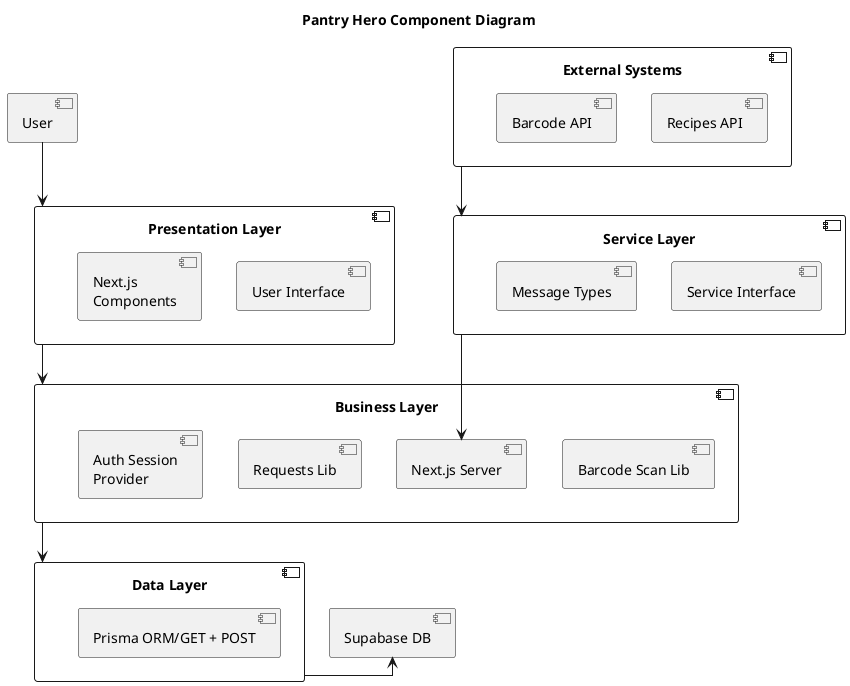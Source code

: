 @startuml componentDiagram

skinparam linetype ortho
title "Pantry Hero Component Diagram"

component "Presentation Layer" {
    [User Interface]
    [Next.js\nComponents]
}

component "Business Layer" {
    [Auth Session\nProvider] -[hidden]> [Requests Lib]
    [Requests Lib] -[hidden]> [Next.js Server]
    [Next.js Server] -[hidden]> [Barcode Scan Lib]
    
}

component "Data Layer" {
    [Prisma ORM/GET + POST]
}

component "External Systems" {
    [Recipes API]
    [Barcode API]
} 

component "Service Layer" {
    [Service Interface]
    [Message Types]
}


[User] -d-> [Presentation Layer]
[Presentation Layer] -d-> [Business Layer]
[Business Layer] -d-> [Data Layer]
[Data Layer] -r-> [Supabase DB]
[External Systems] -d-> [Service Layer]
[Service Layer] -d-> [Next.js Server]

@endum